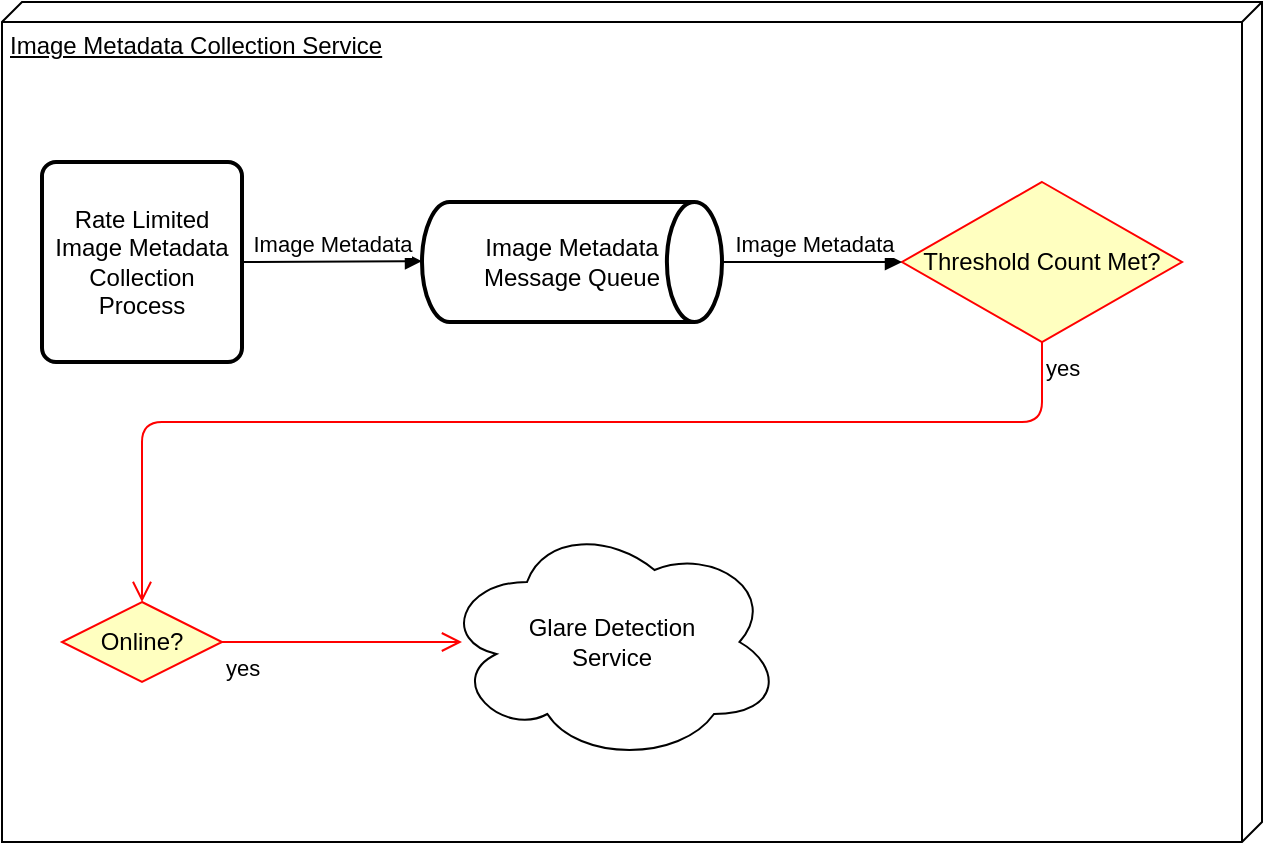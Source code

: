 <mxfile version="14.1.9" type="github"><diagram id="C5RBs43oDa-KdzZeNtuy" name="Page-1"><mxGraphModel dx="1199" dy="759" grid="1" gridSize="10" guides="1" tooltips="1" connect="1" arrows="1" fold="1" page="1" pageScale="1" pageWidth="827" pageHeight="1169" math="0" shadow="0"><root><mxCell id="WIyWlLk6GJQsqaUBKTNV-0"/><mxCell id="WIyWlLk6GJQsqaUBKTNV-1" parent="WIyWlLk6GJQsqaUBKTNV-0"/><mxCell id="LEbugSoTyeR6-p7tngCZ-11" value="Image Metadata Collection Service" style="verticalAlign=top;align=left;spacingTop=8;spacingLeft=2;spacingRight=12;shape=cube;size=10;direction=south;fontStyle=4;html=1;" parent="WIyWlLk6GJQsqaUBKTNV-1" vertex="1"><mxGeometry x="40" y="240" width="630" height="420" as="geometry"/></mxCell><mxCell id="Ya1_WFq1DWij1B-eGoRc-0" value="Image Metadata&lt;br&gt;Message Queue" style="strokeWidth=2;html=1;shape=mxgraph.flowchart.direct_data;whiteSpace=wrap;" vertex="1" parent="WIyWlLk6GJQsqaUBKTNV-1"><mxGeometry x="250" y="340" width="150" height="60" as="geometry"/></mxCell><mxCell id="Ya1_WFq1DWij1B-eGoRc-1" value="Rate Limited Image Metadata&lt;br&gt;Collection Process" style="rounded=1;whiteSpace=wrap;html=1;absoluteArcSize=1;arcSize=14;strokeWidth=2;" vertex="1" parent="WIyWlLk6GJQsqaUBKTNV-1"><mxGeometry x="60" y="320" width="100" height="100" as="geometry"/></mxCell><mxCell id="Ya1_WFq1DWij1B-eGoRc-4" value="Image Metadata" style="html=1;verticalAlign=bottom;endArrow=block;exitX=1;exitY=0.5;exitDx=0;exitDy=0;" edge="1" parent="WIyWlLk6GJQsqaUBKTNV-1" source="Ya1_WFq1DWij1B-eGoRc-1"><mxGeometry width="80" relative="1" as="geometry"><mxPoint x="170" y="369.58" as="sourcePoint"/><mxPoint x="250" y="369.58" as="targetPoint"/></mxGeometry></mxCell><mxCell id="Ya1_WFq1DWij1B-eGoRc-6" value="Online?" style="rhombus;whiteSpace=wrap;html=1;fillColor=#ffffc0;strokeColor=#ff0000;" vertex="1" parent="WIyWlLk6GJQsqaUBKTNV-1"><mxGeometry x="70" y="540" width="80" height="40" as="geometry"/></mxCell><mxCell id="Ya1_WFq1DWij1B-eGoRc-9" value="Threshold Count Met?" style="rhombus;whiteSpace=wrap;html=1;fillColor=#ffffc0;strokeColor=#ff0000;" vertex="1" parent="WIyWlLk6GJQsqaUBKTNV-1"><mxGeometry x="490" y="330" width="140" height="80" as="geometry"/></mxCell><mxCell id="Ya1_WFq1DWij1B-eGoRc-11" value="yes" style="edgeStyle=orthogonalEdgeStyle;html=1;align=left;verticalAlign=top;endArrow=open;endSize=8;strokeColor=#ff0000;" edge="1" source="Ya1_WFq1DWij1B-eGoRc-9" parent="WIyWlLk6GJQsqaUBKTNV-1" target="Ya1_WFq1DWij1B-eGoRc-6"><mxGeometry x="-1" relative="1" as="geometry"><mxPoint x="560" y="490" as="targetPoint"/><Array as="points"><mxPoint x="560" y="450"/><mxPoint x="110" y="450"/></Array></mxGeometry></mxCell><mxCell id="Ya1_WFq1DWij1B-eGoRc-12" value="Image Metadata" style="html=1;verticalAlign=bottom;endArrow=block;exitX=1;exitY=0.5;exitDx=0;exitDy=0;exitPerimeter=0;entryX=0;entryY=0.5;entryDx=0;entryDy=0;" edge="1" parent="WIyWlLk6GJQsqaUBKTNV-1" source="Ya1_WFq1DWij1B-eGoRc-0" target="Ya1_WFq1DWij1B-eGoRc-9"><mxGeometry x="0.022" width="80" relative="1" as="geometry"><mxPoint x="450" y="370" as="sourcePoint"/><mxPoint x="554" y="499.58" as="targetPoint"/><mxPoint as="offset"/></mxGeometry></mxCell><mxCell id="Ya1_WFq1DWij1B-eGoRc-13" value="yes" style="edgeStyle=orthogonalEdgeStyle;html=1;align=left;verticalAlign=top;endArrow=open;endSize=8;strokeColor=#ff0000;exitX=1;exitY=0.5;exitDx=0;exitDy=0;entryX=0;entryY=0.5;entryDx=0;entryDy=0;" edge="1" parent="WIyWlLk6GJQsqaUBKTNV-1" source="Ya1_WFq1DWij1B-eGoRc-6"><mxGeometry x="-1" relative="1" as="geometry"><mxPoint x="270" y="560" as="targetPoint"/><mxPoint x="570" y="420" as="sourcePoint"/><Array as="points"><mxPoint x="262" y="560"/></Array></mxGeometry></mxCell><mxCell id="Ya1_WFq1DWij1B-eGoRc-15" value="Glare Detection&lt;br&gt;Service" style="ellipse;shape=cloud;whiteSpace=wrap;html=1;" vertex="1" parent="WIyWlLk6GJQsqaUBKTNV-1"><mxGeometry x="260" y="500" width="170" height="120" as="geometry"/></mxCell></root></mxGraphModel></diagram></mxfile>